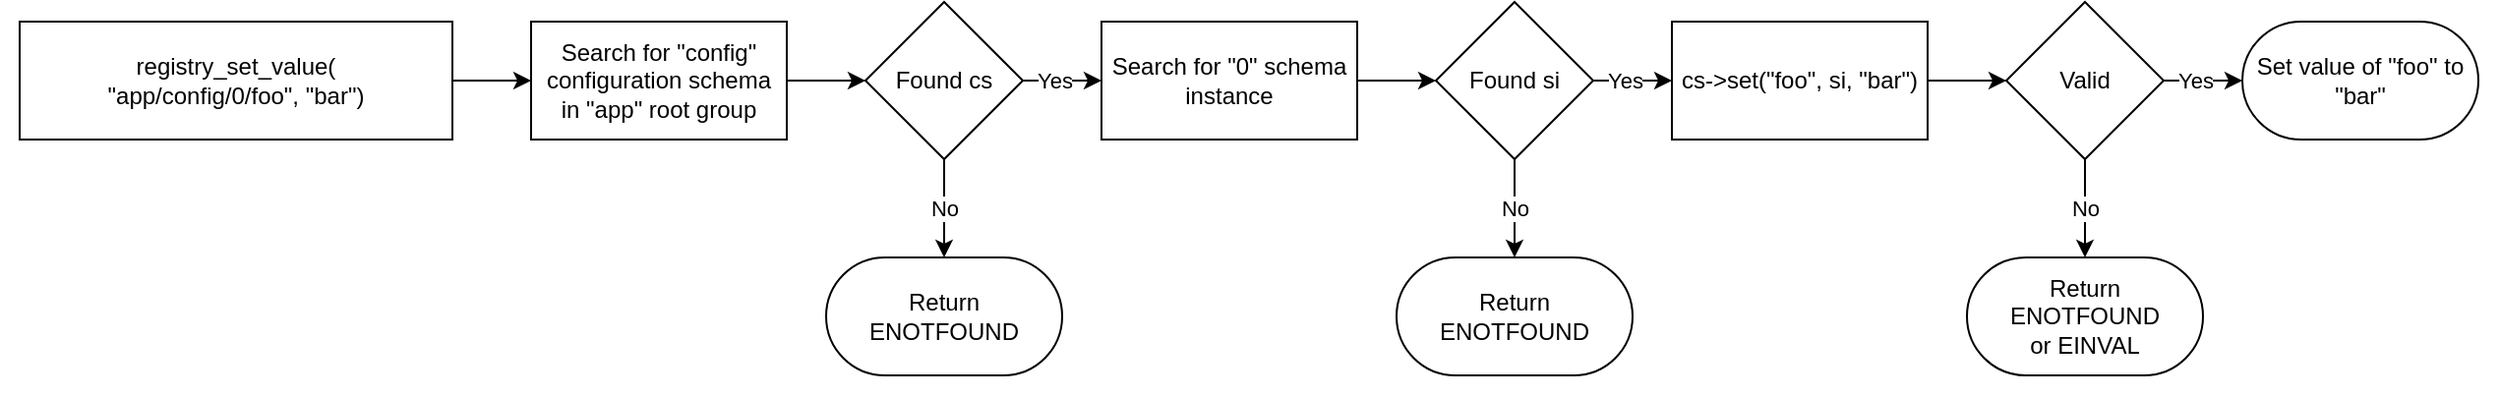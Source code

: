 <mxfile>
    <diagram id="fjN8D4Odn0497USpxgly" name="Page-1">
        <mxGraphModel dx="2785" dy="939" grid="1" gridSize="10" guides="1" tooltips="1" connect="1" arrows="1" fold="1" page="1" pageScale="1" pageWidth="1169" pageHeight="827" background="#FFFFFF" math="0" shadow="0">
            <root>
                <mxCell id="0"/>
                <mxCell id="1" parent="0"/>
                <mxCell id="274" value="" style="rounded=0;whiteSpace=wrap;html=1;strokeColor=none;" parent="1" vertex="1">
                    <mxGeometry x="-1160" y="20" width="1270" height="200" as="geometry"/>
                </mxCell>
                <mxCell id="181" value="registry_set_value(&lt;br&gt;&quot;app/config/0/foo&quot;, &quot;bar&quot;)" style="rounded=0;whiteSpace=wrap;html=1;" parent="1" vertex="1">
                    <mxGeometry x="-1150" y="30" width="220" height="60" as="geometry"/>
                </mxCell>
                <mxCell id="213" style="edgeStyle=elbowEdgeStyle;rounded=0;html=1;" parent="1" source="181" target="215" edge="1">
                    <mxGeometry relative="1" as="geometry">
                        <mxPoint x="-713" y="240" as="sourcePoint"/>
                    </mxGeometry>
                </mxCell>
                <mxCell id="214" style="edgeStyle=elbowEdgeStyle;rounded=0;html=1;" parent="1" source="215" target="218" edge="1">
                    <mxGeometry relative="1" as="geometry">
                        <mxPoint x="-719" y="379" as="targetPoint"/>
                    </mxGeometry>
                </mxCell>
                <mxCell id="215" value="Search for &quot;config&quot; configuration schema&lt;br&gt;in &quot;app&quot; root group" style="rounded=0;whiteSpace=wrap;html=1;" parent="1" vertex="1">
                    <mxGeometry x="-890" y="30" width="130" height="60" as="geometry"/>
                </mxCell>
                <mxCell id="216" value="No" style="edgeStyle=elbowEdgeStyle;rounded=0;html=1;" parent="1" source="218" target="219" edge="1">
                    <mxGeometry relative="1" as="geometry">
                        <mxPoint x="-619" y="419" as="targetPoint"/>
                        <mxPoint as="offset"/>
                    </mxGeometry>
                </mxCell>
                <mxCell id="217" value="Yes" style="edgeStyle=elbowEdgeStyle;rounded=0;html=1;" parent="1" source="218" target="228" edge="1">
                    <mxGeometry x="-0.2" relative="1" as="geometry">
                        <mxPoint x="-719" y="489" as="targetPoint"/>
                        <mxPoint as="offset"/>
                    </mxGeometry>
                </mxCell>
                <mxCell id="218" value="Found cs" style="rhombus;whiteSpace=wrap;html=1;" parent="1" vertex="1">
                    <mxGeometry x="-720" y="20" width="80" height="80" as="geometry"/>
                </mxCell>
                <mxCell id="219" value="Return&lt;br&gt;ENOTFOUND" style="rounded=1;whiteSpace=wrap;html=1;arcSize=50;" parent="1" vertex="1">
                    <mxGeometry x="-740" y="150" width="120" height="60" as="geometry"/>
                </mxCell>
                <mxCell id="220" style="edgeStyle=elbowEdgeStyle;rounded=0;html=1;" parent="1" source="221" target="226" edge="1">
                    <mxGeometry relative="1" as="geometry"/>
                </mxCell>
                <mxCell id="221" value="cs-&amp;gt;set(&quot;foo&quot;, si, &quot;bar&quot;)" style="rounded=0;whiteSpace=wrap;html=1;" parent="1" vertex="1">
                    <mxGeometry x="-310" y="30" width="130" height="60" as="geometry"/>
                </mxCell>
                <mxCell id="222" value="No" style="edgeStyle=elbowEdgeStyle;rounded=0;html=1;" parent="1" source="226" target="223" edge="1">
                    <mxGeometry relative="1" as="geometry">
                        <mxPoint x="-784" y="739" as="sourcePoint"/>
                        <mxPoint x="-724" y="739" as="targetPoint"/>
                        <mxPoint as="offset"/>
                    </mxGeometry>
                </mxCell>
                <mxCell id="223" value="Return&lt;br&gt;ENOTFOUND&lt;br&gt;or EINVAL" style="rounded=1;whiteSpace=wrap;html=1;arcSize=50;" parent="1" vertex="1">
                    <mxGeometry x="-160" y="150" width="120" height="60" as="geometry"/>
                </mxCell>
                <mxCell id="224" value="Yes" style="edgeStyle=elbowEdgeStyle;rounded=0;html=1;" parent="1" source="226" target="225" edge="1">
                    <mxGeometry x="-0.2" relative="1" as="geometry">
                        <mxPoint x="-904" y="889" as="sourcePoint"/>
                        <mxPoint x="-844" y="889" as="targetPoint"/>
                        <mxPoint as="offset"/>
                    </mxGeometry>
                </mxCell>
                <mxCell id="225" value="Set value of &quot;foo&quot; to &quot;bar&quot;" style="rounded=1;whiteSpace=wrap;html=1;arcSize=50;" parent="1" vertex="1">
                    <mxGeometry x="-20" y="30" width="120" height="60" as="geometry"/>
                </mxCell>
                <mxCell id="226" value="Valid" style="rhombus;whiteSpace=wrap;html=1;" parent="1" vertex="1">
                    <mxGeometry x="-140" y="20" width="80" height="80" as="geometry"/>
                </mxCell>
                <mxCell id="227" style="edgeStyle=elbowEdgeStyle;rounded=0;html=1;" parent="1" source="228" target="231" edge="1">
                    <mxGeometry relative="1" as="geometry">
                        <mxPoint x="-719" y="599" as="targetPoint"/>
                    </mxGeometry>
                </mxCell>
                <mxCell id="228" value="Search for &quot;0&quot; schema instance" style="rounded=0;whiteSpace=wrap;html=1;" parent="1" vertex="1">
                    <mxGeometry x="-600" y="30" width="130" height="60" as="geometry"/>
                </mxCell>
                <mxCell id="229" value="No" style="edgeStyle=elbowEdgeStyle;rounded=0;html=1;" parent="1" source="231" target="232" edge="1">
                    <mxGeometry relative="1" as="geometry">
                        <mxPoint x="-619" y="639" as="targetPoint"/>
                        <mxPoint as="offset"/>
                    </mxGeometry>
                </mxCell>
                <mxCell id="230" value="Yes" style="edgeStyle=elbowEdgeStyle;rounded=0;html=1;" parent="1" source="231" target="221" edge="1">
                    <mxGeometry x="-0.2" relative="1" as="geometry">
                        <mxPoint x="-719" y="709" as="targetPoint"/>
                        <mxPoint as="offset"/>
                    </mxGeometry>
                </mxCell>
                <mxCell id="231" value="Found si" style="rhombus;whiteSpace=wrap;html=1;" parent="1" vertex="1">
                    <mxGeometry x="-430" y="20" width="80" height="80" as="geometry"/>
                </mxCell>
                <mxCell id="232" value="Return&lt;br&gt;ENOTFOUND" style="rounded=1;whiteSpace=wrap;html=1;arcSize=50;" parent="1" vertex="1">
                    <mxGeometry x="-450" y="150" width="120" height="60" as="geometry"/>
                </mxCell>
            </root>
        </mxGraphModel>
    </diagram>
</mxfile>